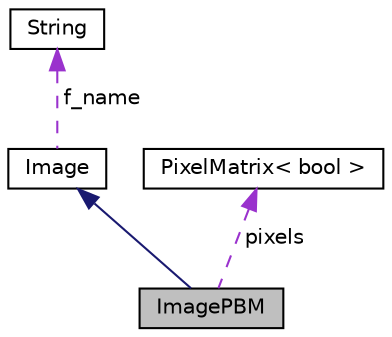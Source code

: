 digraph "ImagePBM"
{
 // LATEX_PDF_SIZE
  edge [fontname="Helvetica",fontsize="10",labelfontname="Helvetica",labelfontsize="10"];
  node [fontname="Helvetica",fontsize="10",shape=record];
  Node1 [label="ImagePBM",height=0.2,width=0.4,color="black", fillcolor="grey75", style="filled", fontcolor="black",tooltip=" "];
  Node2 -> Node1 [dir="back",color="midnightblue",fontsize="10",style="solid",fontname="Helvetica"];
  Node2 [label="Image",height=0.2,width=0.4,color="black", fillcolor="white", style="filled",URL="$class_image.html",tooltip=" "];
  Node3 -> Node2 [dir="back",color="darkorchid3",fontsize="10",style="dashed",label=" f_name" ,fontname="Helvetica"];
  Node3 [label="String",height=0.2,width=0.4,color="black", fillcolor="white", style="filled",URL="$class_string.html",tooltip=" "];
  Node4 -> Node1 [dir="back",color="darkorchid3",fontsize="10",style="dashed",label=" pixels" ,fontname="Helvetica"];
  Node4 [label="PixelMatrix\< bool \>",height=0.2,width=0.4,color="black", fillcolor="white", style="filled",URL="$class_pixel_matrix.html",tooltip=" "];
}
